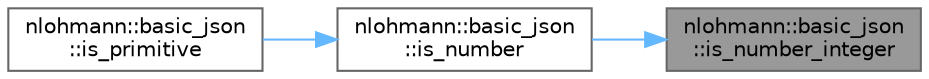 digraph "nlohmann::basic_json::is_number_integer"
{
 // LATEX_PDF_SIZE
  bgcolor="transparent";
  edge [fontname=Helvetica,fontsize=10,labelfontname=Helvetica,labelfontsize=10];
  node [fontname=Helvetica,fontsize=10,shape=box,height=0.2,width=0.4];
  rankdir="RL";
  Node1 [id="Node000001",label="nlohmann::basic_json\l::is_number_integer",height=0.2,width=0.4,color="gray40", fillcolor="grey60", style="filled", fontcolor="black",tooltip="return whether value is an integer number"];
  Node1 -> Node2 [id="edge5_Node000001_Node000002",dir="back",color="steelblue1",style="solid",tooltip=" "];
  Node2 [id="Node000002",label="nlohmann::basic_json\l::is_number",height=0.2,width=0.4,color="grey40", fillcolor="white", style="filled",URL="$classnlohmann_1_1basic__json.html#abd47ac8eba63833152795280f75b5851",tooltip="return whether value is a number"];
  Node2 -> Node3 [id="edge6_Node000002_Node000003",dir="back",color="steelblue1",style="solid",tooltip=" "];
  Node3 [id="Node000003",label="nlohmann::basic_json\l::is_primitive",height=0.2,width=0.4,color="grey40", fillcolor="white", style="filled",URL="$classnlohmann_1_1basic__json.html#a548d2d4013da24e7d7510d90febc80c4",tooltip="return whether type is primitive"];
}
